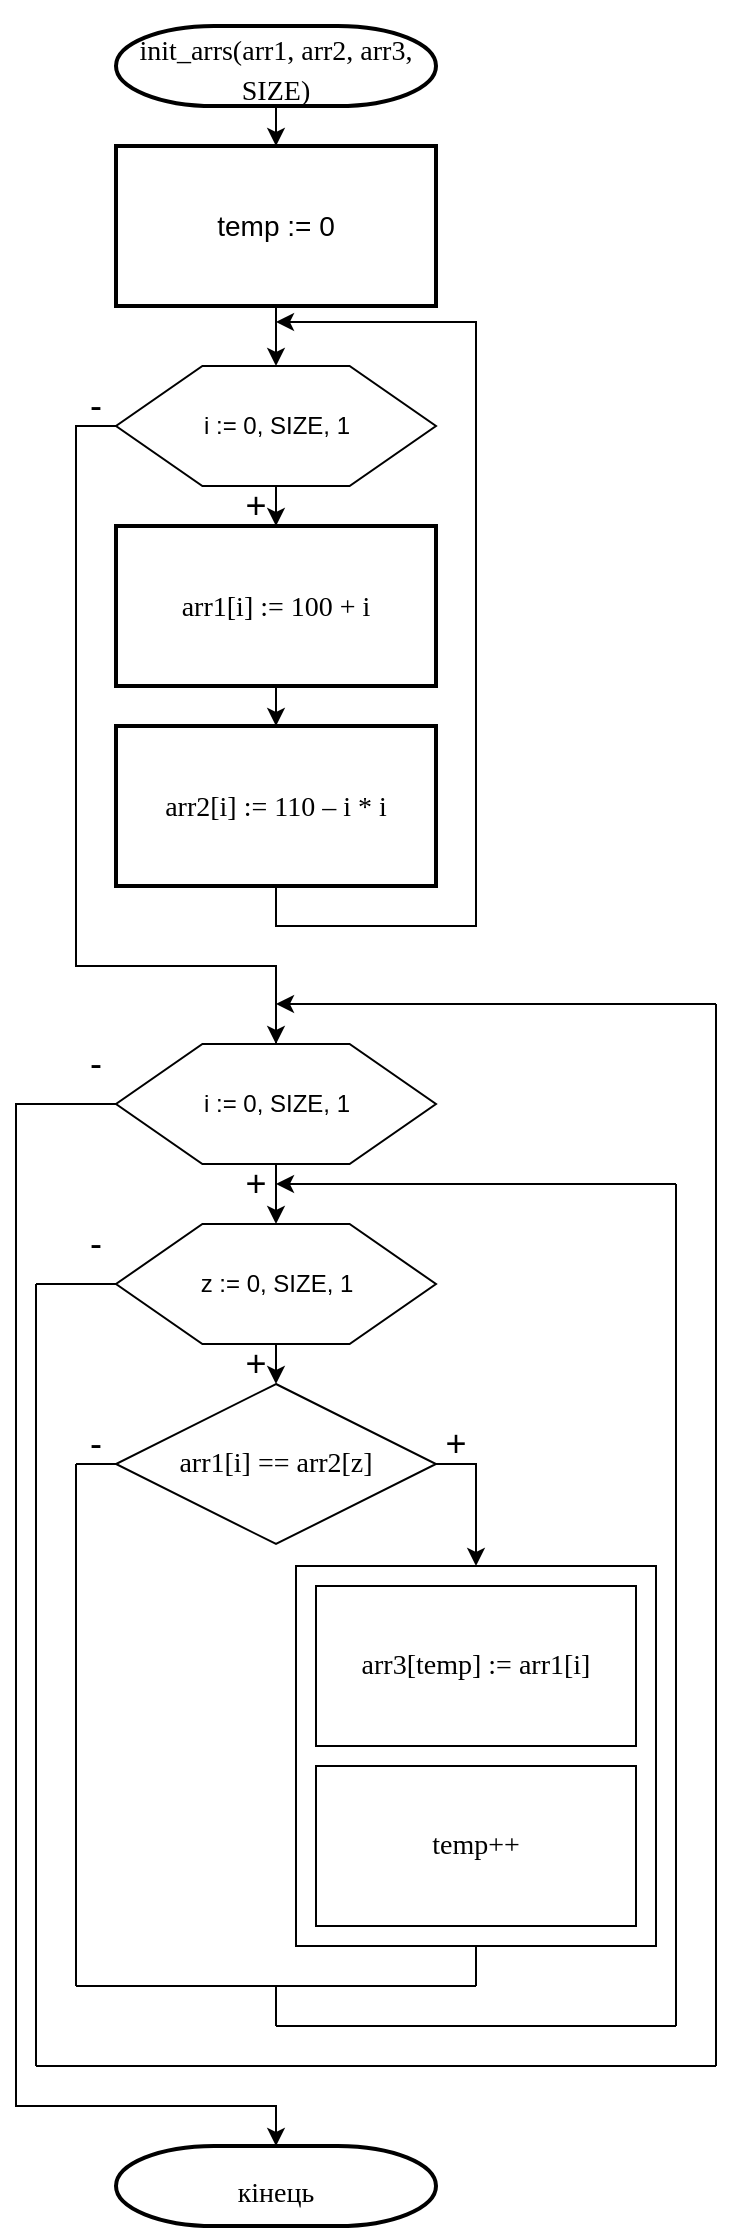 <mxfile version="13.9.9" type="device"><diagram id="C5RBs43oDa-KdzZeNtuy" name="Page-1"><mxGraphModel dx="868" dy="510" grid="1" gridSize="10" guides="1" tooltips="1" connect="1" arrows="1" fold="1" page="1" pageScale="1" pageWidth="827" pageHeight="1169" math="0" shadow="0"><root><mxCell id="WIyWlLk6GJQsqaUBKTNV-0"/><mxCell id="WIyWlLk6GJQsqaUBKTNV-1" parent="WIyWlLk6GJQsqaUBKTNV-0"/><mxCell id="Ya_XxHZonLqe4iPSxx_g-1" value="" style="rounded=0;whiteSpace=wrap;html=1;" vertex="1" parent="WIyWlLk6GJQsqaUBKTNV-1"><mxGeometry x="490" y="850" width="180" height="190" as="geometry"/></mxCell><mxCell id="EOf2gJpQDzZ2LyYHaff2-19" style="edgeStyle=orthogonalEdgeStyle;rounded=0;orthogonalLoop=1;jettySize=auto;html=1;exitX=0.5;exitY=1;exitDx=0;exitDy=0;entryX=0.5;entryY=0;entryDx=0;entryDy=0;" parent="WIyWlLk6GJQsqaUBKTNV-1" target="EOf2gJpQDzZ2LyYHaff2-18" edge="1"><mxGeometry relative="1" as="geometry"><mxPoint x="480" y="559" as="sourcePoint"/></mxGeometry></mxCell><mxCell id="EOf2gJpQDzZ2LyYHaff2-2" value="" style="edgeStyle=orthogonalEdgeStyle;rounded=0;orthogonalLoop=1;jettySize=auto;html=1;" parent="WIyWlLk6GJQsqaUBKTNV-1" source="EOf2gJpQDzZ2LyYHaff2-0" target="EOf2gJpQDzZ2LyYHaff2-1" edge="1"><mxGeometry relative="1" as="geometry"/></mxCell><mxCell id="EOf2gJpQDzZ2LyYHaff2-0" value="&lt;p class=&quot;MsoNormal&quot; style=&quot;margin-top: 12.0pt ; text-indent: 0cm ; line-height: 150%&quot;&gt;&lt;span style=&quot;line-height: 150% ; font-family: &amp;#34;times new roman&amp;#34; , serif&quot;&gt;&lt;font style=&quot;font-size: 14px&quot;&gt;init_arrs(arr1, arr2, arr3, SIZE)&lt;/font&gt;&lt;b style=&quot;font-size: 14pt&quot;&gt;&lt;/b&gt;&lt;/span&gt;&lt;/p&gt;" style="strokeWidth=2;html=1;shape=mxgraph.flowchart.terminator;whiteSpace=wrap;" parent="WIyWlLk6GJQsqaUBKTNV-1" vertex="1"><mxGeometry x="400" y="80" width="160" height="40" as="geometry"/></mxCell><mxCell id="EOf2gJpQDzZ2LyYHaff2-4" style="edgeStyle=orthogonalEdgeStyle;rounded=0;orthogonalLoop=1;jettySize=auto;html=1;exitX=0.5;exitY=1;exitDx=0;exitDy=0;entryX=0.5;entryY=0;entryDx=0;entryDy=0;" parent="WIyWlLk6GJQsqaUBKTNV-1" source="EOf2gJpQDzZ2LyYHaff2-1" target="EOf2gJpQDzZ2LyYHaff2-3" edge="1"><mxGeometry relative="1" as="geometry"/></mxCell><mxCell id="EOf2gJpQDzZ2LyYHaff2-1" value="&lt;font style=&quot;font-size: 14px&quot;&gt;temp := 0&lt;/font&gt;" style="whiteSpace=wrap;html=1;strokeWidth=2;" parent="WIyWlLk6GJQsqaUBKTNV-1" vertex="1"><mxGeometry x="400" y="140" width="160" height="80" as="geometry"/></mxCell><mxCell id="EOf2gJpQDzZ2LyYHaff2-6" style="edgeStyle=orthogonalEdgeStyle;rounded=0;orthogonalLoop=1;jettySize=auto;html=1;exitX=0.5;exitY=1;exitDx=0;exitDy=0;entryX=0.5;entryY=0;entryDx=0;entryDy=0;" parent="WIyWlLk6GJQsqaUBKTNV-1" source="EOf2gJpQDzZ2LyYHaff2-3" target="EOf2gJpQDzZ2LyYHaff2-5" edge="1"><mxGeometry relative="1" as="geometry"/></mxCell><mxCell id="EOf2gJpQDzZ2LyYHaff2-3" value="i := 0, SIZE, 1" style="verticalLabelPosition=middle;verticalAlign=middle;html=1;shape=hexagon;perimeter=hexagonPerimeter2;arcSize=6;size=0.27;labelPosition=center;align=center;" parent="WIyWlLk6GJQsqaUBKTNV-1" vertex="1"><mxGeometry x="400" y="250" width="160" height="60" as="geometry"/></mxCell><mxCell id="EOf2gJpQDzZ2LyYHaff2-8" style="edgeStyle=orthogonalEdgeStyle;rounded=0;orthogonalLoop=1;jettySize=auto;html=1;exitX=0.5;exitY=1;exitDx=0;exitDy=0;" parent="WIyWlLk6GJQsqaUBKTNV-1" source="EOf2gJpQDzZ2LyYHaff2-5" target="EOf2gJpQDzZ2LyYHaff2-7" edge="1"><mxGeometry relative="1" as="geometry"/></mxCell><mxCell id="EOf2gJpQDzZ2LyYHaff2-5" value="&lt;font style=&quot;font-size: 14px&quot;&gt;&lt;span lang=&quot;EN-US&quot; style=&quot;font-family: &amp;#34;times new roman&amp;#34; , serif&quot;&gt;arr&lt;/span&gt;&lt;span lang=&quot;RU&quot; style=&quot;font-family: &amp;#34;times new roman&amp;#34; , serif&quot;&gt;1[&lt;/span&gt;&lt;span lang=&quot;EN-US&quot; style=&quot;font-family: &amp;#34;times new roman&amp;#34; , serif&quot;&gt;i&lt;/span&gt;&lt;span lang=&quot;RU&quot; style=&quot;font-family: &amp;#34;times new roman&amp;#34; , serif&quot;&gt;] := 100 + &lt;/span&gt;&lt;span lang=&quot;EN-US&quot; style=&quot;font-family: &amp;#34;times new roman&amp;#34; , serif&quot;&gt;i&lt;/span&gt;&lt;/font&gt;" style="whiteSpace=wrap;html=1;strokeWidth=2;" parent="WIyWlLk6GJQsqaUBKTNV-1" vertex="1"><mxGeometry x="400" y="330" width="160" height="80" as="geometry"/></mxCell><mxCell id="EOf2gJpQDzZ2LyYHaff2-10" style="edgeStyle=orthogonalEdgeStyle;rounded=0;orthogonalLoop=1;jettySize=auto;html=1;exitX=0.5;exitY=1;exitDx=0;exitDy=0;" parent="WIyWlLk6GJQsqaUBKTNV-1" source="EOf2gJpQDzZ2LyYHaff2-7" edge="1"><mxGeometry relative="1" as="geometry"><mxPoint x="480" y="228" as="targetPoint"/><Array as="points"><mxPoint x="480" y="530"/><mxPoint x="580" y="530"/><mxPoint x="580" y="228"/></Array></mxGeometry></mxCell><mxCell id="EOf2gJpQDzZ2LyYHaff2-7" value="&lt;font style=&quot;font-size: 14px&quot;&gt;&lt;span lang=&quot;EN-US&quot; style=&quot;font-family: &amp;#34;times new roman&amp;#34; , serif&quot;&gt;arr&lt;/span&gt;&lt;span lang=&quot;RU&quot; style=&quot;font-family: &amp;#34;times new roman&amp;#34; , serif&quot;&gt;2[&lt;/span&gt;&lt;span lang=&quot;EN-US&quot; style=&quot;font-family: &amp;#34;times new roman&amp;#34; , serif&quot;&gt;i] := 110 – i * i&lt;/span&gt;&lt;/font&gt;" style="whiteSpace=wrap;html=1;strokeWidth=2;" parent="WIyWlLk6GJQsqaUBKTNV-1" vertex="1"><mxGeometry x="400" y="430" width="160" height="80" as="geometry"/></mxCell><mxCell id="EOf2gJpQDzZ2LyYHaff2-13" value="&lt;font style=&quot;font-size: 18px&quot;&gt;+&lt;/font&gt;" style="text;html=1;strokeColor=none;fillColor=none;align=center;verticalAlign=middle;whiteSpace=wrap;rounded=0;" parent="WIyWlLk6GJQsqaUBKTNV-1" vertex="1"><mxGeometry x="450" y="310" width="40" height="20" as="geometry"/></mxCell><mxCell id="mtwLVRc34e2MLSUexMFW-0" style="edgeStyle=orthogonalEdgeStyle;rounded=0;orthogonalLoop=1;jettySize=auto;html=1;exitX=0.75;exitY=1;exitDx=0;exitDy=0;" parent="WIyWlLk6GJQsqaUBKTNV-1" source="EOf2gJpQDzZ2LyYHaff2-14" edge="1"><mxGeometry relative="1" as="geometry"><mxPoint x="480" y="600" as="targetPoint"/><Array as="points"><mxPoint x="380" y="280"/><mxPoint x="380" y="550"/><mxPoint x="480" y="550"/></Array></mxGeometry></mxCell><mxCell id="EOf2gJpQDzZ2LyYHaff2-14" value="&lt;font style=&quot;font-size: 18px&quot;&gt;-&lt;/font&gt;" style="text;html=1;strokeColor=none;fillColor=none;align=center;verticalAlign=middle;whiteSpace=wrap;rounded=0;" parent="WIyWlLk6GJQsqaUBKTNV-1" vertex="1"><mxGeometry x="370" y="260" width="40" height="20" as="geometry"/></mxCell><mxCell id="EOf2gJpQDzZ2LyYHaff2-21" style="edgeStyle=orthogonalEdgeStyle;rounded=0;orthogonalLoop=1;jettySize=auto;html=1;exitX=0.5;exitY=1;exitDx=0;exitDy=0;entryX=0.5;entryY=0;entryDx=0;entryDy=0;" parent="WIyWlLk6GJQsqaUBKTNV-1" source="EOf2gJpQDzZ2LyYHaff2-18" target="EOf2gJpQDzZ2LyYHaff2-20" edge="1"><mxGeometry relative="1" as="geometry"/></mxCell><mxCell id="EOf2gJpQDzZ2LyYHaff2-66" style="edgeStyle=orthogonalEdgeStyle;rounded=0;orthogonalLoop=1;jettySize=auto;html=1;exitX=0;exitY=0.5;exitDx=0;exitDy=0;entryX=0.5;entryY=0;entryDx=0;entryDy=0;entryPerimeter=0;" parent="WIyWlLk6GJQsqaUBKTNV-1" source="EOf2gJpQDzZ2LyYHaff2-18" edge="1" target="EOf2gJpQDzZ2LyYHaff2-67"><mxGeometry relative="1" as="geometry"><Array as="points"><mxPoint x="350" y="619"/><mxPoint x="350" y="1120"/><mxPoint x="480" y="1120"/></Array><mxPoint x="480" y="1029" as="targetPoint"/></mxGeometry></mxCell><mxCell id="EOf2gJpQDzZ2LyYHaff2-18" value="i := 0, SIZE, 1" style="verticalLabelPosition=middle;verticalAlign=middle;html=1;shape=hexagon;perimeter=hexagonPerimeter2;arcSize=6;size=0.27;labelPosition=center;align=center;" parent="WIyWlLk6GJQsqaUBKTNV-1" vertex="1"><mxGeometry x="400" y="589" width="160" height="60" as="geometry"/></mxCell><mxCell id="EOf2gJpQDzZ2LyYHaff2-23" style="edgeStyle=orthogonalEdgeStyle;rounded=0;orthogonalLoop=1;jettySize=auto;html=1;exitX=0.5;exitY=1;exitDx=0;exitDy=0;entryX=0.5;entryY=0;entryDx=0;entryDy=0;" parent="WIyWlLk6GJQsqaUBKTNV-1" source="EOf2gJpQDzZ2LyYHaff2-20" target="EOf2gJpQDzZ2LyYHaff2-22" edge="1"><mxGeometry relative="1" as="geometry"/></mxCell><mxCell id="EOf2gJpQDzZ2LyYHaff2-20" value="z := 0, SIZE, 1" style="verticalLabelPosition=middle;verticalAlign=middle;html=1;shape=hexagon;perimeter=hexagonPerimeter2;arcSize=6;size=0.27;labelPosition=center;align=center;" parent="WIyWlLk6GJQsqaUBKTNV-1" vertex="1"><mxGeometry x="400" y="679" width="160" height="60" as="geometry"/></mxCell><mxCell id="EOf2gJpQDzZ2LyYHaff2-22" value="&lt;span lang=&quot;EN-US&quot; style=&quot;font-family: &amp;#34;times new roman&amp;#34; , serif&quot;&gt;&lt;font style=&quot;font-size: 14px&quot;&gt;arr1[i] == arr2[z]&lt;/font&gt;&lt;/span&gt;" style="rhombus;whiteSpace=wrap;html=1;" parent="WIyWlLk6GJQsqaUBKTNV-1" vertex="1"><mxGeometry x="400" y="759" width="160" height="80" as="geometry"/></mxCell><mxCell id="EOf2gJpQDzZ2LyYHaff2-24" value="&lt;span lang=&quot;EN-US&quot; style=&quot;font-family: &amp;#34;times new roman&amp;#34; , serif&quot;&gt;&lt;font style=&quot;font-size: 14px&quot;&gt;arr3[temp] := arr1[i]&lt;/font&gt;&lt;/span&gt;" style="rounded=0;whiteSpace=wrap;html=1;" parent="WIyWlLk6GJQsqaUBKTNV-1" vertex="1"><mxGeometry x="500" y="860" width="160" height="80" as="geometry"/></mxCell><mxCell id="Ya_XxHZonLqe4iPSxx_g-2" style="edgeStyle=orthogonalEdgeStyle;rounded=0;orthogonalLoop=1;jettySize=auto;html=1;exitX=0.25;exitY=1;exitDx=0;exitDy=0;entryX=0.5;entryY=0;entryDx=0;entryDy=0;" edge="1" parent="WIyWlLk6GJQsqaUBKTNV-1" source="EOf2gJpQDzZ2LyYHaff2-28" target="Ya_XxHZonLqe4iPSxx_g-1"><mxGeometry relative="1" as="geometry"><Array as="points"><mxPoint x="580" y="799"/></Array></mxGeometry></mxCell><mxCell id="EOf2gJpQDzZ2LyYHaff2-28" value="&lt;font style=&quot;font-size: 18px&quot;&gt;+&lt;/font&gt;" style="text;html=1;strokeColor=none;fillColor=none;align=center;verticalAlign=middle;whiteSpace=wrap;rounded=0;" parent="WIyWlLk6GJQsqaUBKTNV-1" vertex="1"><mxGeometry x="550" y="779" width="40" height="20" as="geometry"/></mxCell><mxCell id="EOf2gJpQDzZ2LyYHaff2-31" value="" style="endArrow=none;html=1;entryX=0.5;entryY=1;entryDx=0;entryDy=0;" parent="WIyWlLk6GJQsqaUBKTNV-1" edge="1" target="Ya_XxHZonLqe4iPSxx_g-1"><mxGeometry width="50" height="50" relative="1" as="geometry"><mxPoint x="580" y="1060" as="sourcePoint"/><mxPoint x="580" y="1090" as="targetPoint"/></mxGeometry></mxCell><mxCell id="EOf2gJpQDzZ2LyYHaff2-32" value="" style="endArrow=none;html=1;" parent="WIyWlLk6GJQsqaUBKTNV-1" edge="1"><mxGeometry width="50" height="50" relative="1" as="geometry"><mxPoint x="380" y="1060" as="sourcePoint"/><mxPoint x="580" y="1060" as="targetPoint"/></mxGeometry></mxCell><mxCell id="EOf2gJpQDzZ2LyYHaff2-33" value="" style="endArrow=none;html=1;" parent="WIyWlLk6GJQsqaUBKTNV-1" edge="1"><mxGeometry width="50" height="50" relative="1" as="geometry"><mxPoint x="380" y="799" as="sourcePoint"/><mxPoint x="400" y="799" as="targetPoint"/></mxGeometry></mxCell><mxCell id="EOf2gJpQDzZ2LyYHaff2-34" value="" style="endArrow=none;html=1;" parent="WIyWlLk6GJQsqaUBKTNV-1" edge="1"><mxGeometry width="50" height="50" relative="1" as="geometry"><mxPoint x="380" y="1060" as="sourcePoint"/><mxPoint x="380" y="799" as="targetPoint"/></mxGeometry></mxCell><mxCell id="EOf2gJpQDzZ2LyYHaff2-35" value="&lt;font style=&quot;font-size: 18px&quot;&gt;-&lt;/font&gt;" style="text;html=1;strokeColor=none;fillColor=none;align=center;verticalAlign=middle;whiteSpace=wrap;rounded=0;" parent="WIyWlLk6GJQsqaUBKTNV-1" vertex="1"><mxGeometry x="370" y="779" width="40" height="20" as="geometry"/></mxCell><mxCell id="EOf2gJpQDzZ2LyYHaff2-36" value="" style="endArrow=none;html=1;" parent="WIyWlLk6GJQsqaUBKTNV-1" edge="1"><mxGeometry width="50" height="50" relative="1" as="geometry"><mxPoint x="480" y="1080" as="sourcePoint"/><mxPoint x="480" y="1060" as="targetPoint"/></mxGeometry></mxCell><mxCell id="EOf2gJpQDzZ2LyYHaff2-37" value="" style="endArrow=none;html=1;" parent="WIyWlLk6GJQsqaUBKTNV-1" edge="1"><mxGeometry width="50" height="50" relative="1" as="geometry"><mxPoint x="480" y="1080" as="sourcePoint"/><mxPoint x="680" y="1080" as="targetPoint"/></mxGeometry></mxCell><mxCell id="EOf2gJpQDzZ2LyYHaff2-38" value="" style="endArrow=none;html=1;" parent="WIyWlLk6GJQsqaUBKTNV-1" edge="1"><mxGeometry width="50" height="50" relative="1" as="geometry"><mxPoint x="680" y="1080" as="sourcePoint"/><mxPoint x="680" y="659" as="targetPoint"/></mxGeometry></mxCell><mxCell id="EOf2gJpQDzZ2LyYHaff2-53" value="" style="endArrow=classic;html=1;" parent="WIyWlLk6GJQsqaUBKTNV-1" edge="1"><mxGeometry width="50" height="50" relative="1" as="geometry"><mxPoint x="680" y="659" as="sourcePoint"/><mxPoint x="480" y="659" as="targetPoint"/></mxGeometry></mxCell><mxCell id="EOf2gJpQDzZ2LyYHaff2-54" value="&lt;font style=&quot;font-size: 18px&quot;&gt;+&lt;/font&gt;" style="text;html=1;strokeColor=none;fillColor=none;align=center;verticalAlign=middle;whiteSpace=wrap;rounded=0;" parent="WIyWlLk6GJQsqaUBKTNV-1" vertex="1"><mxGeometry x="450" y="739" width="40" height="20" as="geometry"/></mxCell><mxCell id="EOf2gJpQDzZ2LyYHaff2-55" value="&lt;font style=&quot;font-size: 18px&quot;&gt;-&lt;/font&gt;" style="text;html=1;strokeColor=none;fillColor=none;align=center;verticalAlign=middle;whiteSpace=wrap;rounded=0;" parent="WIyWlLk6GJQsqaUBKTNV-1" vertex="1"><mxGeometry x="370" y="679" width="40" height="20" as="geometry"/></mxCell><mxCell id="EOf2gJpQDzZ2LyYHaff2-57" value="" style="endArrow=none;html=1;" parent="WIyWlLk6GJQsqaUBKTNV-1" edge="1"><mxGeometry width="50" height="50" relative="1" as="geometry"><mxPoint x="360" y="709" as="sourcePoint"/><mxPoint x="400" y="709" as="targetPoint"/></mxGeometry></mxCell><mxCell id="EOf2gJpQDzZ2LyYHaff2-58" value="" style="endArrow=none;html=1;" parent="WIyWlLk6GJQsqaUBKTNV-1" edge="1"><mxGeometry width="50" height="50" relative="1" as="geometry"><mxPoint x="360" y="1100" as="sourcePoint"/><mxPoint x="360" y="709" as="targetPoint"/></mxGeometry></mxCell><mxCell id="EOf2gJpQDzZ2LyYHaff2-59" value="" style="endArrow=none;html=1;" parent="WIyWlLk6GJQsqaUBKTNV-1" edge="1"><mxGeometry width="50" height="50" relative="1" as="geometry"><mxPoint x="360" y="1100" as="sourcePoint"/><mxPoint x="700" y="1100" as="targetPoint"/></mxGeometry></mxCell><mxCell id="EOf2gJpQDzZ2LyYHaff2-60" value="" style="endArrow=none;html=1;" parent="WIyWlLk6GJQsqaUBKTNV-1" edge="1"><mxGeometry width="50" height="50" relative="1" as="geometry"><mxPoint x="700" y="1100" as="sourcePoint"/><mxPoint x="700" y="569" as="targetPoint"/></mxGeometry></mxCell><mxCell id="EOf2gJpQDzZ2LyYHaff2-62" value="" style="endArrow=classic;html=1;" parent="WIyWlLk6GJQsqaUBKTNV-1" edge="1"><mxGeometry width="50" height="50" relative="1" as="geometry"><mxPoint x="700" y="569" as="sourcePoint"/><mxPoint x="480" y="569" as="targetPoint"/></mxGeometry></mxCell><mxCell id="EOf2gJpQDzZ2LyYHaff2-63" value="&lt;font style=&quot;font-size: 18px&quot;&gt;+&lt;/font&gt;" style="text;html=1;strokeColor=none;fillColor=none;align=center;verticalAlign=middle;whiteSpace=wrap;rounded=0;" parent="WIyWlLk6GJQsqaUBKTNV-1" vertex="1"><mxGeometry x="450" y="649" width="40" height="20" as="geometry"/></mxCell><mxCell id="EOf2gJpQDzZ2LyYHaff2-64" value="&lt;font style=&quot;font-size: 18px&quot;&gt;-&lt;/font&gt;" style="text;html=1;strokeColor=none;fillColor=none;align=center;verticalAlign=middle;whiteSpace=wrap;rounded=0;" parent="WIyWlLk6GJQsqaUBKTNV-1" vertex="1"><mxGeometry x="370" y="589" width="40" height="20" as="geometry"/></mxCell><mxCell id="EOf2gJpQDzZ2LyYHaff2-67" value="&lt;p class=&quot;MsoNormal&quot; style=&quot;margin-top: 12.0pt ; text-indent: 0cm ; line-height: 150%&quot;&gt;&lt;span style=&quot;line-height: 150% ; font-family: &amp;#34;times new roman&amp;#34; , serif&quot;&gt;&lt;font style=&quot;font-size: 14px&quot;&gt;кінець&lt;/font&gt;&lt;b style=&quot;font-size: 14pt&quot;&gt;&lt;/b&gt;&lt;/span&gt;&lt;/p&gt;" style="strokeWidth=2;html=1;shape=mxgraph.flowchart.terminator;whiteSpace=wrap;" parent="WIyWlLk6GJQsqaUBKTNV-1" vertex="1"><mxGeometry x="400" y="1140" width="160" height="40" as="geometry"/></mxCell><mxCell id="Ya_XxHZonLqe4iPSxx_g-0" value="&lt;span lang=&quot;EN-US&quot; style=&quot;font-family: &amp;#34;times new roman&amp;#34; , serif&quot;&gt;&lt;font style=&quot;font-size: 14px&quot;&gt;temp++&lt;/font&gt;&lt;/span&gt;" style="rounded=0;whiteSpace=wrap;html=1;" vertex="1" parent="WIyWlLk6GJQsqaUBKTNV-1"><mxGeometry x="500" y="950" width="160" height="80" as="geometry"/></mxCell></root></mxGraphModel></diagram></mxfile>